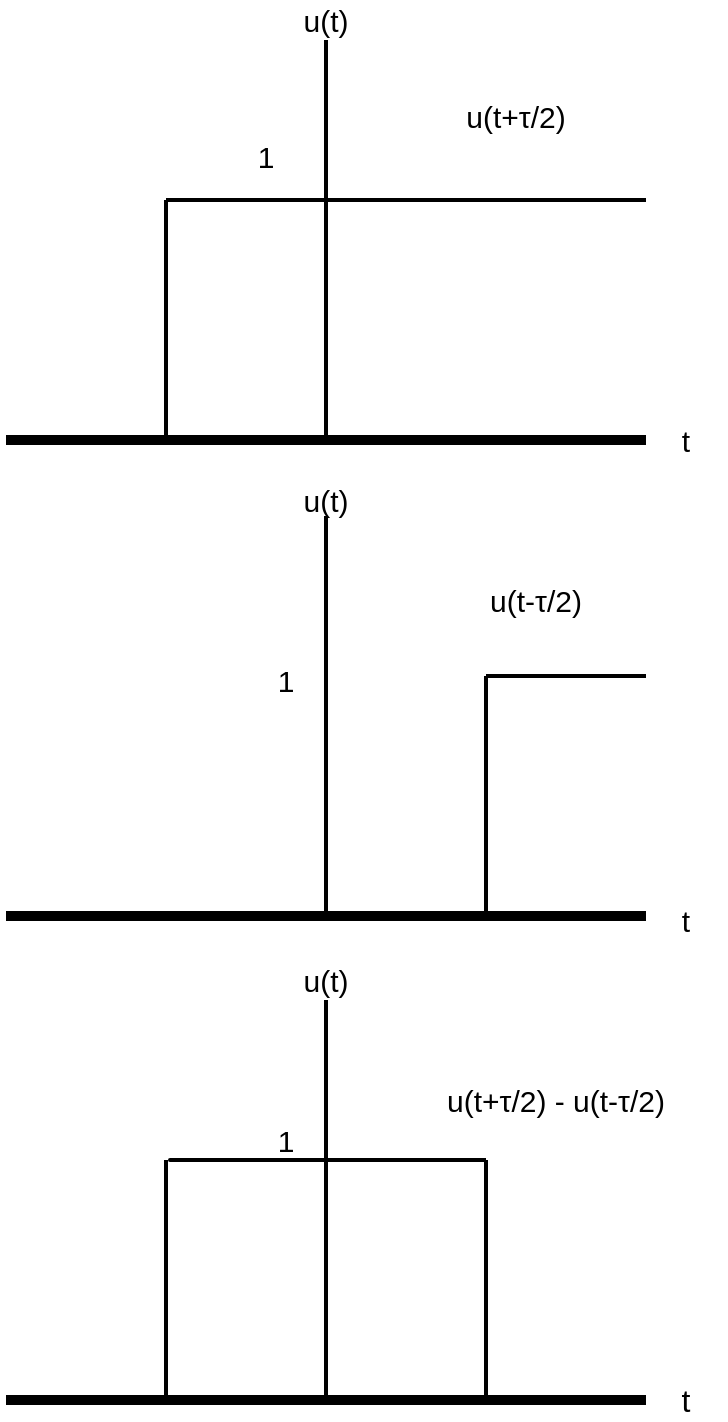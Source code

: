 <mxfile pages="8" version="11.2.4" type="device"><diagram id="lzohrfQsIj33vLxKXkrF" name="Page-1"><mxGraphModel dx="1102" dy="654" grid="1" gridSize="10" guides="1" tooltips="1" connect="1" arrows="1" fold="1" page="1" pageScale="1" pageWidth="1100" pageHeight="850" math="0" shadow="0"><root><mxCell id="0"/><mxCell id="1" parent="0"/><mxCell id="jRHs3iH1t4SmSN5r2d-D-1" value="" style="endArrow=none;html=1;strokeWidth=5;" parent="1" edge="1"><mxGeometry width="50" height="50" relative="1" as="geometry"><mxPoint x="640" y="240" as="sourcePoint"/><mxPoint x="320" y="240" as="targetPoint"/></mxGeometry></mxCell><mxCell id="jRHs3iH1t4SmSN5r2d-D-2" value="" style="endArrow=none;html=1;strokeWidth=2;" parent="1" edge="1"><mxGeometry width="50" height="50" relative="1" as="geometry"><mxPoint x="480" y="240" as="sourcePoint"/><mxPoint x="480" y="40" as="targetPoint"/></mxGeometry></mxCell><mxCell id="jRHs3iH1t4SmSN5r2d-D-3" value="" style="endArrow=none;html=1;strokeWidth=2;" parent="1" edge="1"><mxGeometry width="50" height="50" relative="1" as="geometry"><mxPoint x="400" y="240" as="sourcePoint"/><mxPoint x="400" y="120" as="targetPoint"/></mxGeometry></mxCell><mxCell id="jRHs3iH1t4SmSN5r2d-D-4" value="" style="endArrow=none;html=1;strokeWidth=2;" parent="1" edge="1"><mxGeometry width="50" height="50" relative="1" as="geometry"><mxPoint x="400" y="120" as="sourcePoint"/><mxPoint x="640" y="120" as="targetPoint"/></mxGeometry></mxCell><mxCell id="jRHs3iH1t4SmSN5r2d-D-5" value="" style="endArrow=none;html=1;strokeWidth=5;" parent="1" edge="1"><mxGeometry width="50" height="50" relative="1" as="geometry"><mxPoint x="640" y="478" as="sourcePoint"/><mxPoint x="320" y="478" as="targetPoint"/></mxGeometry></mxCell><mxCell id="jRHs3iH1t4SmSN5r2d-D-6" value="" style="endArrow=none;html=1;strokeWidth=2;" parent="1" edge="1"><mxGeometry width="50" height="50" relative="1" as="geometry"><mxPoint x="480" y="478" as="sourcePoint"/><mxPoint x="480" y="278" as="targetPoint"/></mxGeometry></mxCell><mxCell id="jRHs3iH1t4SmSN5r2d-D-7" value="" style="endArrow=none;html=1;strokeWidth=2;" parent="1" edge="1"><mxGeometry width="50" height="50" relative="1" as="geometry"><mxPoint x="560" y="478" as="sourcePoint"/><mxPoint x="560" y="358" as="targetPoint"/></mxGeometry></mxCell><mxCell id="jRHs3iH1t4SmSN5r2d-D-8" value="" style="endArrow=none;html=1;strokeWidth=2;" parent="1" edge="1"><mxGeometry width="50" height="50" relative="1" as="geometry"><mxPoint x="560" y="358" as="sourcePoint"/><mxPoint x="640" y="358" as="targetPoint"/></mxGeometry></mxCell><mxCell id="jRHs3iH1t4SmSN5r2d-D-9" value="" style="endArrow=none;html=1;strokeWidth=5;" parent="1" edge="1"><mxGeometry width="50" height="50" relative="1" as="geometry"><mxPoint x="640" y="720" as="sourcePoint"/><mxPoint x="320" y="720" as="targetPoint"/></mxGeometry></mxCell><mxCell id="jRHs3iH1t4SmSN5r2d-D-10" value="" style="endArrow=none;html=1;strokeWidth=2;" parent="1" edge="1"><mxGeometry width="50" height="50" relative="1" as="geometry"><mxPoint x="480" y="720" as="sourcePoint"/><mxPoint x="480" y="520" as="targetPoint"/></mxGeometry></mxCell><mxCell id="jRHs3iH1t4SmSN5r2d-D-11" value="" style="endArrow=none;html=1;strokeWidth=2;" parent="1" edge="1"><mxGeometry width="50" height="50" relative="1" as="geometry"><mxPoint x="560" y="720" as="sourcePoint"/><mxPoint x="560" y="600" as="targetPoint"/></mxGeometry></mxCell><mxCell id="jRHs3iH1t4SmSN5r2d-D-12" value="" style="endArrow=none;html=1;strokeWidth=2;" parent="1" edge="1"><mxGeometry width="50" height="50" relative="1" as="geometry"><mxPoint x="557" y="600" as="sourcePoint"/><mxPoint x="560" y="600" as="targetPoint"/><Array as="points"><mxPoint x="397" y="600"/></Array></mxGeometry></mxCell><mxCell id="jRHs3iH1t4SmSN5r2d-D-13" value="" style="endArrow=none;html=1;strokeWidth=2;" parent="1" edge="1"><mxGeometry width="50" height="50" relative="1" as="geometry"><mxPoint x="400" y="720" as="sourcePoint"/><mxPoint x="400" y="600" as="targetPoint"/></mxGeometry></mxCell><mxCell id="vOxr60aVBlHZjOr9C_s2-1" value="t" style="text;html=1;strokeColor=none;fillColor=none;align=center;verticalAlign=middle;whiteSpace=wrap;rounded=0;fontSize=16;" parent="1" vertex="1"><mxGeometry x="640" y="710" width="40" height="20" as="geometry"/></mxCell><mxCell id="vOxr60aVBlHZjOr9C_s2-2" value="t" style="text;html=1;strokeColor=none;fillColor=none;align=center;verticalAlign=middle;whiteSpace=wrap;rounded=0;fontSize=15;" parent="1" vertex="1"><mxGeometry x="640" y="470" width="40" height="20" as="geometry"/></mxCell><mxCell id="vOxr60aVBlHZjOr9C_s2-3" value="t" style="text;html=1;strokeColor=none;fillColor=none;align=center;verticalAlign=middle;whiteSpace=wrap;rounded=0;fontSize=15;" parent="1" vertex="1"><mxGeometry x="640" y="230" width="40" height="20" as="geometry"/></mxCell><mxCell id="vOxr60aVBlHZjOr9C_s2-4" value="u(t)" style="text;html=1;strokeColor=none;fillColor=none;align=center;verticalAlign=middle;whiteSpace=wrap;rounded=0;fontSize=15;" parent="1" vertex="1"><mxGeometry x="460" y="20" width="40" height="20" as="geometry"/></mxCell><mxCell id="vOxr60aVBlHZjOr9C_s2-5" value="u(t)" style="text;html=1;strokeColor=none;fillColor=none;align=center;verticalAlign=middle;whiteSpace=wrap;rounded=0;fontSize=15;" parent="1" vertex="1"><mxGeometry x="460" y="260" width="40" height="20" as="geometry"/></mxCell><mxCell id="vOxr60aVBlHZjOr9C_s2-6" value="u(t)" style="text;html=1;strokeColor=none;fillColor=none;align=center;verticalAlign=middle;whiteSpace=wrap;rounded=0;fontSize=15;" parent="1" vertex="1"><mxGeometry x="460" y="500" width="40" height="20" as="geometry"/></mxCell><mxCell id="vOxr60aVBlHZjOr9C_s2-7" value="u(t+τ/2) - u(t-τ/2)" style="text;html=1;strokeColor=none;fillColor=none;align=center;verticalAlign=middle;whiteSpace=wrap;rounded=0;fontSize=15;" parent="1" vertex="1"><mxGeometry x="520" y="560" width="150" height="20" as="geometry"/></mxCell><mxCell id="vOxr60aVBlHZjOr9C_s2-8" value="u(t-τ/2)" style="text;html=1;strokeColor=none;fillColor=none;align=center;verticalAlign=middle;whiteSpace=wrap;rounded=0;fontSize=15;" parent="1" vertex="1"><mxGeometry x="510" y="310" width="150" height="20" as="geometry"/></mxCell><mxCell id="vOxr60aVBlHZjOr9C_s2-9" value="u(t+τ/2)" style="text;html=1;strokeColor=none;fillColor=none;align=center;verticalAlign=middle;whiteSpace=wrap;rounded=0;fontSize=15;" parent="1" vertex="1"><mxGeometry x="500" y="68" width="150" height="20" as="geometry"/></mxCell><mxCell id="vOxr60aVBlHZjOr9C_s2-12" value="1" style="text;html=1;strokeColor=none;fillColor=none;align=center;verticalAlign=middle;whiteSpace=wrap;rounded=0;fontSize=15;" parent="1" vertex="1"><mxGeometry x="440" y="580" width="40" height="20" as="geometry"/></mxCell><mxCell id="vOxr60aVBlHZjOr9C_s2-13" value="1" style="text;html=1;strokeColor=none;fillColor=none;align=center;verticalAlign=middle;whiteSpace=wrap;rounded=0;fontSize=15;" parent="1" vertex="1"><mxGeometry x="440" y="350" width="40" height="20" as="geometry"/></mxCell><mxCell id="vOxr60aVBlHZjOr9C_s2-14" value="1" style="text;html=1;strokeColor=none;fillColor=none;align=center;verticalAlign=middle;whiteSpace=wrap;rounded=0;fontSize=15;" parent="1" vertex="1"><mxGeometry x="430" y="88" width="40" height="20" as="geometry"/></mxCell></root></mxGraphModel></diagram><diagram id="jPot5y0sPUpUsbT8ofy4" name="Page-2"><mxGraphModel dx="1102" dy="654" grid="1" gridSize="10" guides="1" tooltips="1" connect="1" arrows="1" fold="1" page="1" pageScale="1" pageWidth="1100" pageHeight="850" math="0" shadow="0"><root><mxCell id="RMo0sKyJGdMdAsLIYKCf-0"/><mxCell id="RMo0sKyJGdMdAsLIYKCf-1" parent="RMo0sKyJGdMdAsLIYKCf-0"/><mxCell id="umKWs123B7tSA0-x2adU-0" value="" style="endArrow=none;html=1;strokeWidth=5;" edge="1" parent="RMo0sKyJGdMdAsLIYKCf-1"><mxGeometry width="50" height="50" relative="1" as="geometry"><mxPoint x="640" y="240" as="sourcePoint"/><mxPoint x="320" y="240" as="targetPoint"/></mxGeometry></mxCell><mxCell id="umKWs123B7tSA0-x2adU-1" value="" style="endArrow=none;html=1;strokeWidth=2;" edge="1" parent="RMo0sKyJGdMdAsLIYKCf-1"><mxGeometry width="50" height="50" relative="1" as="geometry"><mxPoint x="480" y="240" as="sourcePoint"/><mxPoint x="480" y="40" as="targetPoint"/></mxGeometry></mxCell><mxCell id="umKWs123B7tSA0-x2adU-4" value="w" style="text;html=1;strokeColor=none;fillColor=none;align=center;verticalAlign=middle;whiteSpace=wrap;rounded=0;fontSize=15;" vertex="1" parent="RMo0sKyJGdMdAsLIYKCf-1"><mxGeometry x="640" y="230" width="40" height="20" as="geometry"/></mxCell><mxCell id="umKWs123B7tSA0-x2adU-5" value="F(jw)" style="text;html=1;strokeColor=none;fillColor=none;align=center;verticalAlign=middle;whiteSpace=wrap;rounded=0;fontSize=15;" vertex="1" parent="RMo0sKyJGdMdAsLIYKCf-1"><mxGeometry x="460" y="20" width="40" height="20" as="geometry"/></mxCell><mxCell id="umKWs123B7tSA0-x2adU-7" value="2&lt;span class=&quot;texhtml&quot;&gt;π&lt;/span&gt;" style="text;html=1;strokeColor=none;fillColor=none;align=center;verticalAlign=middle;whiteSpace=wrap;rounded=0;fontSize=15;" vertex="1" parent="RMo0sKyJGdMdAsLIYKCf-1"><mxGeometry x="430" y="120" width="40" height="20" as="geometry"/></mxCell><mxCell id="umKWs123B7tSA0-x2adU-8" value="" style="endArrow=classic;html=1;strokeWidth=3;" edge="1" parent="RMo0sKyJGdMdAsLIYKCf-1"><mxGeometry width="50" height="50" relative="1" as="geometry"><mxPoint x="480" y="240" as="sourcePoint"/><mxPoint x="480" y="120" as="targetPoint"/></mxGeometry></mxCell><mxCell id="umKWs123B7tSA0-x2adU-9" value="" style="endArrow=classic;html=1;strokeWidth=3;" edge="1" parent="RMo0sKyJGdMdAsLIYKCf-1"><mxGeometry width="50" height="50" relative="1" as="geometry"><mxPoint x="560" y="240" as="sourcePoint"/><mxPoint x="560" y="310" as="targetPoint"/></mxGeometry></mxCell><mxCell id="umKWs123B7tSA0-x2adU-10" value="&lt;span class=&quot;texhtml&quot;&gt;-jπ/2&lt;/span&gt;" style="text;html=1;strokeColor=none;fillColor=none;align=center;verticalAlign=middle;whiteSpace=wrap;rounded=0;fontSize=15;" vertex="1" parent="RMo0sKyJGdMdAsLIYKCf-1"><mxGeometry x="580" y="290" width="40" height="20" as="geometry"/></mxCell><mxCell id="umKWs123B7tSA0-x2adU-11" value="" style="endArrow=classic;html=1;strokeWidth=3;" edge="1" parent="RMo0sKyJGdMdAsLIYKCf-1"><mxGeometry width="50" height="50" relative="1" as="geometry"><mxPoint x="400" y="240" as="sourcePoint"/><mxPoint x="400" y="170" as="targetPoint"/></mxGeometry></mxCell><mxCell id="umKWs123B7tSA0-x2adU-12" value="&lt;span class=&quot;texhtml&quot;&gt;jπ/2&lt;/span&gt;" style="text;html=1;strokeColor=none;fillColor=none;align=center;verticalAlign=middle;whiteSpace=wrap;rounded=0;fontSize=15;" vertex="1" parent="RMo0sKyJGdMdAsLIYKCf-1"><mxGeometry x="350" y="170" width="40" height="20" as="geometry"/></mxCell><mxCell id="umKWs123B7tSA0-x2adU-13" value="2wo" style="text;html=1;strokeColor=none;fillColor=none;align=center;verticalAlign=middle;whiteSpace=wrap;rounded=0;fontSize=15;" vertex="1" parent="RMo0sKyJGdMdAsLIYKCf-1"><mxGeometry x="560" y="240" width="40" height="20" as="geometry"/></mxCell><mxCell id="umKWs123B7tSA0-x2adU-14" value="-2wo" style="text;html=1;strokeColor=none;fillColor=none;align=center;verticalAlign=middle;whiteSpace=wrap;rounded=0;fontSize=15;" vertex="1" parent="RMo0sKyJGdMdAsLIYKCf-1"><mxGeometry x="374" y="240" width="40" height="20" as="geometry"/></mxCell></root></mxGraphModel></diagram><diagram id="ARmmv0zbzP68j7l5Q_P9" name="Page-3"><mxGraphModel dx="1102" dy="654" grid="1" gridSize="10" guides="1" tooltips="1" connect="1" arrows="1" fold="1" page="1" pageScale="1" pageWidth="1100" pageHeight="850" math="0" shadow="0"><root><mxCell id="9-HPn4FjQ_zuW1XVDq4r-0"/><mxCell id="9-HPn4FjQ_zuW1XVDq4r-1" parent="9-HPn4FjQ_zuW1XVDq4r-0"/><mxCell id="9-HPn4FjQ_zuW1XVDq4r-2" value="" style="endArrow=none;html=1;strokeWidth=5;" edge="1" parent="9-HPn4FjQ_zuW1XVDq4r-1"><mxGeometry width="50" height="50" relative="1" as="geometry"><mxPoint x="650" y="400" as="sourcePoint"/><mxPoint x="330" y="400" as="targetPoint"/></mxGeometry></mxCell><mxCell id="9-HPn4FjQ_zuW1XVDq4r-3" value="" style="endArrow=none;html=1;strokeWidth=2;" edge="1" parent="9-HPn4FjQ_zuW1XVDq4r-1"><mxGeometry width="50" height="50" relative="1" as="geometry"><mxPoint x="490" y="400" as="sourcePoint"/><mxPoint x="490" y="200" as="targetPoint"/></mxGeometry></mxCell><mxCell id="9-HPn4FjQ_zuW1XVDq4r-4" value="w" style="text;html=1;strokeColor=none;fillColor=none;align=center;verticalAlign=middle;whiteSpace=wrap;rounded=0;fontSize=15;" vertex="1" parent="9-HPn4FjQ_zuW1XVDq4r-1"><mxGeometry x="650" y="390" width="40" height="20" as="geometry"/></mxCell><mxCell id="9-HPn4FjQ_zuW1XVDq4r-5" value="F(jw)" style="text;html=1;strokeColor=none;fillColor=none;align=center;verticalAlign=middle;whiteSpace=wrap;rounded=0;fontSize=15;" vertex="1" parent="9-HPn4FjQ_zuW1XVDq4r-1"><mxGeometry x="470" y="180" width="40" height="20" as="geometry"/></mxCell><mxCell id="zyh2s505z2yuZoeGen2b-0" value="" style="endArrow=none;html=1;strokeWidth=3;" edge="1" parent="9-HPn4FjQ_zuW1XVDq4r-1"><mxGeometry width="50" height="50" relative="1" as="geometry"><mxPoint x="360" y="320" as="sourcePoint"/><mxPoint x="610" y="320" as="targetPoint"/></mxGeometry></mxCell><mxCell id="CFftA47fji7NY_Eq2rjG-0" value="&lt;span class=&quot;texhtml&quot;&gt;2a/&lt;span class=&quot;texhtml&quot;&gt;&lt;span class=&quot;nowrap&quot;&gt;√&lt;/span&gt;&lt;/span&gt;(a+w)&lt;/span&gt;" style="text;html=1;strokeColor=none;fillColor=none;align=center;verticalAlign=middle;whiteSpace=wrap;rounded=0;fontSize=15;" vertex="1" parent="9-HPn4FjQ_zuW1XVDq4r-1"><mxGeometry x="424" y="289" width="40" height="20" as="geometry"/></mxCell></root></mxGraphModel></diagram><diagram id="is_BE6ITQGevRT3xUrRp" name="Page-4"><mxGraphModel dx="1102" dy="654" grid="1" gridSize="10" guides="1" tooltips="1" connect="1" arrows="1" fold="1" page="1" pageScale="1" pageWidth="1100" pageHeight="850" math="0" shadow="0"><root><mxCell id="6SNcFsx3uIDubqag_xc4-0"/><mxCell id="6SNcFsx3uIDubqag_xc4-1" parent="6SNcFsx3uIDubqag_xc4-0"/><mxCell id="lr_tkKTAH_vF6OJkVcoT-0" value="" style="endArrow=none;html=1;strokeWidth=5;" edge="1" parent="6SNcFsx3uIDubqag_xc4-1"><mxGeometry width="50" height="50" relative="1" as="geometry"><mxPoint x="650" y="400" as="sourcePoint"/><mxPoint x="330" y="400" as="targetPoint"/></mxGeometry></mxCell><mxCell id="lr_tkKTAH_vF6OJkVcoT-1" value="" style="endArrow=none;html=1;strokeWidth=2;" edge="1" parent="6SNcFsx3uIDubqag_xc4-1"><mxGeometry width="50" height="50" relative="1" as="geometry"><mxPoint x="490" y="400" as="sourcePoint"/><mxPoint x="490" y="200" as="targetPoint"/></mxGeometry></mxCell><mxCell id="lr_tkKTAH_vF6OJkVcoT-2" value="w" style="text;html=1;strokeColor=none;fillColor=none;align=center;verticalAlign=middle;whiteSpace=wrap;rounded=0;fontSize=15;" vertex="1" parent="6SNcFsx3uIDubqag_xc4-1"><mxGeometry x="650" y="390" width="40" height="20" as="geometry"/></mxCell><mxCell id="lr_tkKTAH_vF6OJkVcoT-3" value="F(jw)" style="text;html=1;strokeColor=none;fillColor=none;align=center;verticalAlign=middle;whiteSpace=wrap;rounded=0;fontSize=15;" vertex="1" parent="6SNcFsx3uIDubqag_xc4-1"><mxGeometry x="470" y="180" width="40" height="20" as="geometry"/></mxCell><mxCell id="lr_tkKTAH_vF6OJkVcoT-5" value="τ" style="text;html=1;strokeColor=none;fillColor=none;align=center;verticalAlign=middle;whiteSpace=wrap;rounded=0;fontSize=17;" vertex="1" parent="6SNcFsx3uIDubqag_xc4-1"><mxGeometry x="444" y="270" width="40" height="20" as="geometry"/></mxCell><mxCell id="d7zEgFztKTUzJCDEJI59-0" value="" style="curved=1;endArrow=none;html=1;strokeWidth=3;fontSize=17;startArrow=none;startFill=0;endFill=0;" edge="1" parent="6SNcFsx3uIDubqag_xc4-1"><mxGeometry width="50" height="50" relative="1" as="geometry"><mxPoint x="650" y="380" as="sourcePoint"/><mxPoint x="340" y="380" as="targetPoint"/><Array as="points"><mxPoint x="560" y="380"/><mxPoint x="540" y="370"/><mxPoint x="520" y="340"/><mxPoint x="490" y="270"/><mxPoint x="440" y="370"/><mxPoint x="390" y="390"/></Array></mxGeometry></mxCell></root></mxGraphModel></diagram><diagram id="xQTe6-i7Uo6oRUjmuPTu" name="Page-5"><mxGraphModel dx="1102" dy="654" grid="1" gridSize="10" guides="1" tooltips="1" connect="1" arrows="1" fold="1" page="1" pageScale="1" pageWidth="1100" pageHeight="850" math="0" shadow="0"><root><mxCell id="QXz5CSYVoFnKhS5xb9U4-0"/><mxCell id="QXz5CSYVoFnKhS5xb9U4-1" parent="QXz5CSYVoFnKhS5xb9U4-0"/><mxCell id="QXz5CSYVoFnKhS5xb9U4-2" value="" style="endArrow=none;html=1;strokeWidth=5;" edge="1" parent="QXz5CSYVoFnKhS5xb9U4-1"><mxGeometry width="50" height="50" relative="1" as="geometry"><mxPoint x="640" y="385" as="sourcePoint"/><mxPoint x="320" y="385" as="targetPoint"/></mxGeometry></mxCell><mxCell id="QXz5CSYVoFnKhS5xb9U4-3" value="" style="endArrow=none;html=1;strokeWidth=2;" edge="1" parent="QXz5CSYVoFnKhS5xb9U4-1"><mxGeometry width="50" height="50" relative="1" as="geometry"><mxPoint x="480" y="385" as="sourcePoint"/><mxPoint x="480" y="185" as="targetPoint"/></mxGeometry></mxCell><mxCell id="QXz5CSYVoFnKhS5xb9U4-4" value="w" style="text;html=1;strokeColor=none;fillColor=none;align=center;verticalAlign=middle;whiteSpace=wrap;rounded=0;fontSize=15;" vertex="1" parent="QXz5CSYVoFnKhS5xb9U4-1"><mxGeometry x="640" y="375" width="40" height="20" as="geometry"/></mxCell><mxCell id="QXz5CSYVoFnKhS5xb9U4-5" value="F(jw)" style="text;html=1;strokeColor=none;fillColor=none;align=center;verticalAlign=middle;whiteSpace=wrap;rounded=0;fontSize=15;" vertex="1" parent="QXz5CSYVoFnKhS5xb9U4-1"><mxGeometry x="460" y="165" width="40" height="20" as="geometry"/></mxCell><mxCell id="QXz5CSYVoFnKhS5xb9U4-6" value="2&lt;span class=&quot;texhtml&quot;&gt;π&lt;/span&gt;" style="text;html=1;strokeColor=none;fillColor=none;align=center;verticalAlign=middle;whiteSpace=wrap;rounded=0;fontSize=15;" vertex="1" parent="QXz5CSYVoFnKhS5xb9U4-1"><mxGeometry x="430" y="265" width="40" height="20" as="geometry"/></mxCell><mxCell id="QXz5CSYVoFnKhS5xb9U4-7" value="" style="endArrow=classic;html=1;strokeWidth=3;" edge="1" parent="QXz5CSYVoFnKhS5xb9U4-1"><mxGeometry width="50" height="50" relative="1" as="geometry"><mxPoint x="480" y="385" as="sourcePoint"/><mxPoint x="480" y="265" as="targetPoint"/></mxGeometry></mxCell><mxCell id="QXz5CSYVoFnKhS5xb9U4-8" value="" style="endArrow=classic;html=1;strokeWidth=3;" edge="1" parent="QXz5CSYVoFnKhS5xb9U4-1"><mxGeometry width="50" height="50" relative="1" as="geometry"><mxPoint x="560" y="385" as="sourcePoint"/><mxPoint x="560" y="455" as="targetPoint"/></mxGeometry></mxCell><mxCell id="QXz5CSYVoFnKhS5xb9U4-9" value="&lt;span class=&quot;texhtml&quot;&gt;-π(j+1)&lt;/span&gt;" style="text;html=1;strokeColor=none;fillColor=none;align=center;verticalAlign=middle;whiteSpace=wrap;rounded=0;fontSize=15;" vertex="1" parent="QXz5CSYVoFnKhS5xb9U4-1"><mxGeometry x="580" y="435" width="40" height="20" as="geometry"/></mxCell><mxCell id="QXz5CSYVoFnKhS5xb9U4-10" value="" style="endArrow=classic;html=1;strokeWidth=3;" edge="1" parent="QXz5CSYVoFnKhS5xb9U4-1"><mxGeometry width="50" height="50" relative="1" as="geometry"><mxPoint x="400" y="385" as="sourcePoint"/><mxPoint x="400" y="315" as="targetPoint"/></mxGeometry></mxCell><mxCell id="QXz5CSYVoFnKhS5xb9U4-11" value="&lt;span class=&quot;texhtml&quot;&gt;π(j-1)&lt;/span&gt;" style="text;html=1;strokeColor=none;fillColor=none;align=center;verticalAlign=middle;whiteSpace=wrap;rounded=0;fontSize=15;" vertex="1" parent="QXz5CSYVoFnKhS5xb9U4-1"><mxGeometry x="350" y="315" width="40" height="20" as="geometry"/></mxCell><mxCell id="QXz5CSYVoFnKhS5xb9U4-12" value="wo" style="text;html=1;strokeColor=none;fillColor=none;align=center;verticalAlign=middle;whiteSpace=wrap;rounded=0;fontSize=15;" vertex="1" parent="QXz5CSYVoFnKhS5xb9U4-1"><mxGeometry x="560" y="385" width="40" height="20" as="geometry"/></mxCell><mxCell id="QXz5CSYVoFnKhS5xb9U4-13" value="-wo" style="text;html=1;strokeColor=none;fillColor=none;align=center;verticalAlign=middle;whiteSpace=wrap;rounded=0;fontSize=15;" vertex="1" parent="QXz5CSYVoFnKhS5xb9U4-1"><mxGeometry x="374" y="385" width="40" height="20" as="geometry"/></mxCell></root></mxGraphModel></diagram><diagram id="ZelW6CoRCEonl2ey1euS" name="Page-6"><mxGraphModel dx="1102" dy="654" grid="1" gridSize="10" guides="1" tooltips="1" connect="1" arrows="1" fold="1" page="1" pageScale="1" pageWidth="1100" pageHeight="850" math="0" shadow="0"><root><mxCell id="H-w-iAPtc18aKveYWN4O-0"/><mxCell id="H-w-iAPtc18aKveYWN4O-1" parent="H-w-iAPtc18aKveYWN4O-0"/><mxCell id="H-w-iAPtc18aKveYWN4O-2" value="" style="endArrow=none;html=1;strokeWidth=5;" edge="1" parent="H-w-iAPtc18aKveYWN4O-1"><mxGeometry width="50" height="50" relative="1" as="geometry"><mxPoint x="650" y="400" as="sourcePoint"/><mxPoint x="330" y="400" as="targetPoint"/></mxGeometry></mxCell><mxCell id="H-w-iAPtc18aKveYWN4O-3" value="" style="endArrow=none;html=1;strokeWidth=2;" edge="1" parent="H-w-iAPtc18aKveYWN4O-1"><mxGeometry width="50" height="50" relative="1" as="geometry"><mxPoint x="490" y="400" as="sourcePoint"/><mxPoint x="490" y="200" as="targetPoint"/></mxGeometry></mxCell><mxCell id="H-w-iAPtc18aKveYWN4O-4" value="w" style="text;html=1;strokeColor=none;fillColor=none;align=center;verticalAlign=middle;whiteSpace=wrap;rounded=0;fontSize=15;" vertex="1" parent="H-w-iAPtc18aKveYWN4O-1"><mxGeometry x="650" y="390" width="40" height="20" as="geometry"/></mxCell><mxCell id="H-w-iAPtc18aKveYWN4O-5" value="F(jw)" style="text;html=1;strokeColor=none;fillColor=none;align=center;verticalAlign=middle;whiteSpace=wrap;rounded=0;fontSize=15;" vertex="1" parent="H-w-iAPtc18aKveYWN4O-1"><mxGeometry x="470" y="180" width="40" height="20" as="geometry"/></mxCell><mxCell id="H-w-iAPtc18aKveYWN4O-6" value="" style="endArrow=none;html=1;strokeWidth=3;" edge="1" parent="H-w-iAPtc18aKveYWN4O-1"><mxGeometry width="50" height="50" relative="1" as="geometry"><mxPoint x="360" y="320" as="sourcePoint"/><mxPoint x="610" y="320" as="targetPoint"/></mxGeometry></mxCell><mxCell id="H-w-iAPtc18aKveYWN4O-7" value="&lt;span class=&quot;texhtml&quot;&gt;2a/&lt;span class=&quot;texhtml&quot;&gt;&lt;span class=&quot;nowrap&quot;&gt;√&lt;/span&gt;&lt;/span&gt;(a+w)&lt;/span&gt;" style="text;html=1;strokeColor=none;fillColor=none;align=center;verticalAlign=middle;whiteSpace=wrap;rounded=0;fontSize=15;" vertex="1" parent="H-w-iAPtc18aKveYWN4O-1"><mxGeometry x="424" y="289" width="40" height="20" as="geometry"/></mxCell><mxCell id="H-w-iAPtc18aKveYWN4O-8" value="" style="endArrow=classic;html=1;strokeWidth=3;fontSize=17;" edge="1" parent="H-w-iAPtc18aKveYWN4O-1"><mxGeometry width="50" height="50" relative="1" as="geometry"><mxPoint x="489.5" y="400" as="sourcePoint"/><mxPoint x="490" y="510" as="targetPoint"/></mxGeometry></mxCell><mxCell id="WiBGqyl_BxWrVu6ej3by-0" value="&lt;span class=&quot;texhtml&quot;&gt;2π&lt;/span&gt;" style="text;html=1;strokeColor=none;fillColor=none;align=center;verticalAlign=middle;whiteSpace=wrap;rounded=0;fontSize=15;" vertex="1" parent="H-w-iAPtc18aKveYWN4O-1"><mxGeometry x="440" y="490" width="40" height="20" as="geometry"/></mxCell></root></mxGraphModel></diagram><diagram id="Ff9ApIxaapAPXppbIbsX" name="Page-7"><mxGraphModel dx="1102" dy="654" grid="1" gridSize="10" guides="1" tooltips="1" connect="1" arrows="1" fold="1" page="1" pageScale="1" pageWidth="1100" pageHeight="850" math="0" shadow="0"><root><mxCell id="GTa3nQ89u0ugUHrd7SAV-0"/><mxCell id="GTa3nQ89u0ugUHrd7SAV-1" parent="GTa3nQ89u0ugUHrd7SAV-0"/><mxCell id="GTa3nQ89u0ugUHrd7SAV-2" value="" style="endArrow=none;html=1;strokeWidth=5;" edge="1" parent="GTa3nQ89u0ugUHrd7SAV-1"><mxGeometry width="50" height="50" relative="1" as="geometry"><mxPoint x="640" y="385" as="sourcePoint"/><mxPoint x="320" y="385" as="targetPoint"/></mxGeometry></mxCell><mxCell id="GTa3nQ89u0ugUHrd7SAV-3" value="" style="endArrow=none;html=1;strokeWidth=2;" edge="1" parent="GTa3nQ89u0ugUHrd7SAV-1"><mxGeometry width="50" height="50" relative="1" as="geometry"><mxPoint x="480" y="385" as="sourcePoint"/><mxPoint x="480" y="185" as="targetPoint"/></mxGeometry></mxCell><mxCell id="GTa3nQ89u0ugUHrd7SAV-4" value="w" style="text;html=1;strokeColor=none;fillColor=none;align=center;verticalAlign=middle;whiteSpace=wrap;rounded=0;fontSize=15;" vertex="1" parent="GTa3nQ89u0ugUHrd7SAV-1"><mxGeometry x="640" y="375" width="40" height="20" as="geometry"/></mxCell><mxCell id="GTa3nQ89u0ugUHrd7SAV-5" value="F(jw)" style="text;html=1;strokeColor=none;fillColor=none;align=center;verticalAlign=middle;whiteSpace=wrap;rounded=0;fontSize=15;" vertex="1" parent="GTa3nQ89u0ugUHrd7SAV-1"><mxGeometry x="460" y="165" width="40" height="20" as="geometry"/></mxCell><mxCell id="GTa3nQ89u0ugUHrd7SAV-6" value="20&lt;span class=&quot;texhtml&quot;&gt;π&lt;/span&gt;" style="text;html=1;strokeColor=none;fillColor=none;align=center;verticalAlign=middle;whiteSpace=wrap;rounded=0;fontSize=15;" vertex="1" parent="GTa3nQ89u0ugUHrd7SAV-1"><mxGeometry x="430" y="240" width="40" height="20" as="geometry"/></mxCell><mxCell id="GTa3nQ89u0ugUHrd7SAV-7" value="" style="endArrow=classic;html=1;strokeWidth=3;" edge="1" parent="GTa3nQ89u0ugUHrd7SAV-1"><mxGeometry width="50" height="50" relative="1" as="geometry"><mxPoint x="480" y="385" as="sourcePoint"/><mxPoint x="480" y="240" as="targetPoint"/></mxGeometry></mxCell></root></mxGraphModel></diagram><diagram id="8qXtJqs7kVelykyqls-M" name="Page-8"><mxGraphModel dx="1102" dy="654" grid="1" gridSize="10" guides="1" tooltips="1" connect="1" arrows="1" fold="1" page="1" pageScale="1" pageWidth="1100" pageHeight="850" math="0" shadow="0"><root><mxCell id="2hOKmG4IwR4KEUP-QJzt-0"/><mxCell id="2hOKmG4IwR4KEUP-QJzt-1" parent="2hOKmG4IwR4KEUP-QJzt-0"/><mxCell id="2hOKmG4IwR4KEUP-QJzt-2" value="5" style="shape=hexagon;perimeter=hexagonPerimeter2;whiteSpace=wrap;html=1;fontSize=17;" vertex="1" parent="2hOKmG4IwR4KEUP-QJzt-1"><mxGeometry x="450" y="270" width="80" height="60" as="geometry"/></mxCell><mxCell id="2hOKmG4IwR4KEUP-QJzt-3" value="4" style="shape=hexagon;perimeter=hexagonPerimeter2;whiteSpace=wrap;html=1;fontSize=17;" vertex="1" parent="2hOKmG4IwR4KEUP-QJzt-1"><mxGeometry x="510" y="240" width="80" height="60" as="geometry"/></mxCell><mxCell id="2hOKmG4IwR4KEUP-QJzt-13" value="6" style="shape=hexagon;perimeter=hexagonPerimeter2;whiteSpace=wrap;html=1;fontSize=17;" vertex="1" parent="2hOKmG4IwR4KEUP-QJzt-1"><mxGeometry x="510" y="300" width="80" height="60" as="geometry"/></mxCell><mxCell id="2hOKmG4IwR4KEUP-QJzt-14" value="2" style="shape=hexagon;perimeter=hexagonPerimeter2;whiteSpace=wrap;html=1;fontSize=17;" vertex="1" parent="2hOKmG4IwR4KEUP-QJzt-1"><mxGeometry x="570" y="270" width="80" height="60" as="geometry"/></mxCell><mxCell id="2hOKmG4IwR4KEUP-QJzt-15" value="7" style="shape=hexagon;perimeter=hexagonPerimeter2;whiteSpace=wrap;html=1;fontSize=17;" vertex="1" parent="2hOKmG4IwR4KEUP-QJzt-1"><mxGeometry x="570" y="330" width="80" height="60" as="geometry"/></mxCell><mxCell id="2hOKmG4IwR4KEUP-QJzt-16" value="11" style="shape=hexagon;perimeter=hexagonPerimeter2;whiteSpace=wrap;html=1;fontSize=17;" vertex="1" parent="2hOKmG4IwR4KEUP-QJzt-1"><mxGeometry x="510" y="360" width="80" height="60" as="geometry"/></mxCell><mxCell id="2hOKmG4IwR4KEUP-QJzt-17" value="12" style="shape=hexagon;perimeter=hexagonPerimeter2;whiteSpace=wrap;html=1;fontSize=17;" vertex="1" parent="2hOKmG4IwR4KEUP-QJzt-1"><mxGeometry x="450" y="330" width="80" height="60" as="geometry"/></mxCell><mxCell id="2hOKmG4IwR4KEUP-QJzt-18" value="13" style="shape=hexagon;perimeter=hexagonPerimeter2;whiteSpace=wrap;html=1;fontSize=17;" vertex="1" parent="2hOKmG4IwR4KEUP-QJzt-1"><mxGeometry x="450" y="390" width="80" height="60" as="geometry"/></mxCell><mxCell id="2hOKmG4IwR4KEUP-QJzt-19" value="14" style="shape=hexagon;perimeter=hexagonPerimeter2;whiteSpace=wrap;html=1;fontSize=17;" vertex="1" parent="2hOKmG4IwR4KEUP-QJzt-1"><mxGeometry x="510" y="420" width="80" height="60" as="geometry"/></mxCell><mxCell id="2hOKmG4IwR4KEUP-QJzt-20" value="10" style="shape=hexagon;perimeter=hexagonPerimeter2;whiteSpace=wrap;html=1;fontSize=17;" vertex="1" parent="2hOKmG4IwR4KEUP-QJzt-1"><mxGeometry x="570" y="390" width="80" height="60" as="geometry"/></mxCell><mxCell id="2hOKmG4IwR4KEUP-QJzt-21" value="1" style="shape=hexagon;perimeter=hexagonPerimeter2;whiteSpace=wrap;html=1;fontSize=17;" vertex="1" parent="2hOKmG4IwR4KEUP-QJzt-1"><mxGeometry x="570" y="210" width="80" height="60" as="geometry"/></mxCell><mxCell id="2hOKmG4IwR4KEUP-QJzt-22" value="3" style="shape=hexagon;perimeter=hexagonPerimeter2;whiteSpace=wrap;html=1;fontSize=17;" vertex="1" parent="2hOKmG4IwR4KEUP-QJzt-1"><mxGeometry x="630" y="240" width="80" height="60" as="geometry"/></mxCell><mxCell id="2hOKmG4IwR4KEUP-QJzt-23" value="8" style="shape=hexagon;perimeter=hexagonPerimeter2;whiteSpace=wrap;html=1;fontSize=17;" vertex="1" parent="2hOKmG4IwR4KEUP-QJzt-1"><mxGeometry x="630" y="300" width="80" height="60" as="geometry"/></mxCell><mxCell id="2hOKmG4IwR4KEUP-QJzt-24" value="9" style="shape=hexagon;perimeter=hexagonPerimeter2;whiteSpace=wrap;html=1;fontSize=17;" vertex="1" parent="2hOKmG4IwR4KEUP-QJzt-1"><mxGeometry x="630" y="360" width="80" height="60" as="geometry"/></mxCell><mxCell id="2hOKmG4IwR4KEUP-QJzt-25" value="16" style="shape=hexagon;perimeter=hexagonPerimeter2;whiteSpace=wrap;html=1;fontSize=17;" vertex="1" parent="2hOKmG4IwR4KEUP-QJzt-1"><mxGeometry x="630" y="420" width="80" height="60" as="geometry"/></mxCell><mxCell id="2hOKmG4IwR4KEUP-QJzt-26" value="15" style="shape=hexagon;perimeter=hexagonPerimeter2;whiteSpace=wrap;html=1;fontSize=17;" vertex="1" parent="2hOKmG4IwR4KEUP-QJzt-1"><mxGeometry x="570" y="450" width="80" height="60" as="geometry"/></mxCell><mxCell id="2hOKmG4IwR4KEUP-QJzt-27" value="18" style="shape=hexagon;perimeter=hexagonPerimeter2;whiteSpace=wrap;html=1;fontSize=17;" vertex="1" parent="2hOKmG4IwR4KEUP-QJzt-1"><mxGeometry x="510" y="480" width="80" height="60" as="geometry"/></mxCell><mxCell id="2hOKmG4IwR4KEUP-QJzt-28" value="17" style="shape=hexagon;perimeter=hexagonPerimeter2;whiteSpace=wrap;html=1;fontSize=17;" vertex="1" parent="2hOKmG4IwR4KEUP-QJzt-1"><mxGeometry x="450" y="450" width="80" height="60" as="geometry"/></mxCell><mxCell id="2hOKmG4IwR4KEUP-QJzt-29" value="19" style="shape=hexagon;perimeter=hexagonPerimeter2;whiteSpace=wrap;html=1;fontSize=17;" vertex="1" parent="2hOKmG4IwR4KEUP-QJzt-1"><mxGeometry x="570" y="510" width="80" height="60" as="geometry"/></mxCell></root></mxGraphModel></diagram></mxfile>